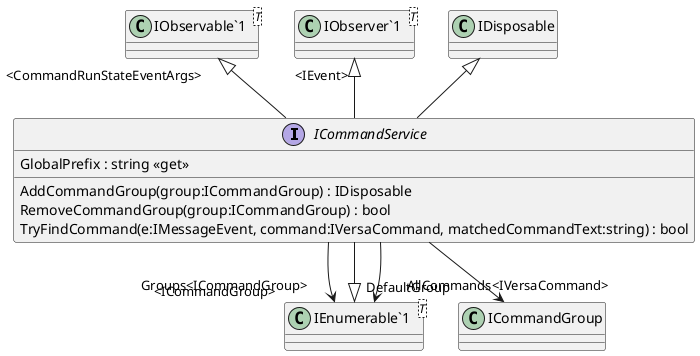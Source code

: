 @startuml
interface ICommandService {
    GlobalPrefix : string <<get>>
    AddCommandGroup(group:ICommandGroup) : IDisposable
    RemoveCommandGroup(group:ICommandGroup) : bool
    TryFindCommand(e:IMessageEvent, command:IVersaCommand, matchedCommandText:string) : bool
}
class "IObservable`1"<T> {
}
class "IObserver`1"<T> {
}
class "IEnumerable`1"<T> {
}
IDisposable <|-- ICommandService
"IObservable`1" "<CommandRunStateEventArgs>" <|-- ICommandService
"IObserver`1" "<IEvent>" <|-- ICommandService
"IEnumerable`1" "<ICommandGroup>" <|-- ICommandService
ICommandService --> "Groups<ICommandGroup>" "IEnumerable`1"
ICommandService --> "AllCommands<IVersaCommand>" "IEnumerable`1"
ICommandService --> "DefaultGroup" ICommandGroup
@enduml
